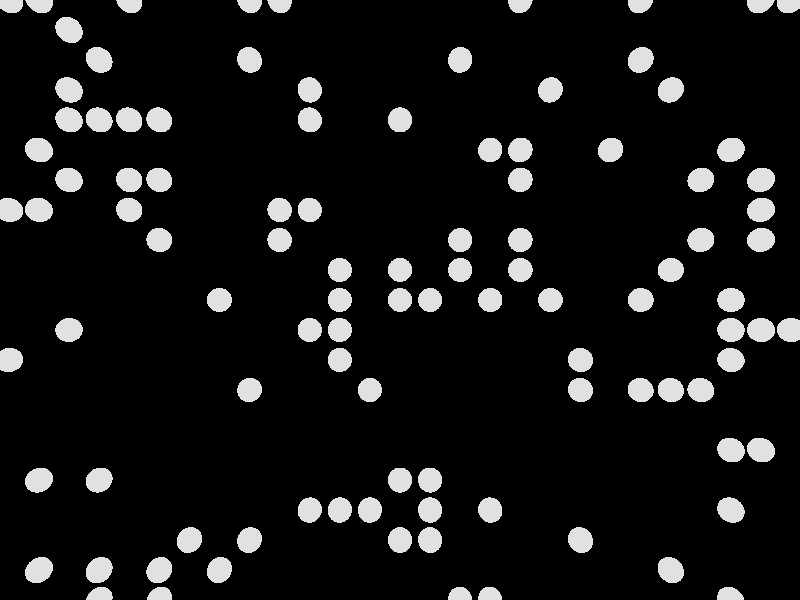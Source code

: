 #include "colors.inc"
#include "textures.inc"
#include "glass.inc"
#include "metals.inc"
#include "woods.inc"

camera {
  location <0.000000, 0.000000, -20.000000>
  look_at <0.000000, 0.000000, 0.000000>
  up <0.000000, 1.000000, 0.000000>
}

sphere {
  <8, 10, 0>, 0.400000
  texture {
    pigment { Gray }
    finish {
      ambient 0.100000
      diffuse 0.600000
      specular 0.400000
      reflection 0.500000
      refraction 0.000000
    }
  }
}

sphere {
  <19, 19, 0>, 0.400000
  texture {
    pigment { Gray }
    finish {
      ambient 0.100000
      diffuse 0.600000
      specular 0.400000
      reflection 0.500000
      refraction 0.000000
    }
  }
}

sphere {
  <20, 3, 0>, 0.400000
  texture {
    pigment { Gray }
    finish {
      ambient 0.100000
      diffuse 0.600000
      specular 0.400000
      reflection 0.500000
      refraction 0.000000
    }
  }
}

sphere {
  <-17, 19, 0>, 0.400000
  texture {
    pigment { Gray }
    finish {
      ambient 0.100000
      diffuse 0.600000
      specular 0.400000
      reflection 0.500000
      refraction 0.000000
    }
  }
}

sphere {
  <20, -17, 0>, 0.400000
  texture {
    pigment { Gray }
    finish {
      ambient 0.100000
      diffuse 0.600000
      specular 0.400000
      reflection 0.500000
      refraction 0.000000
    }
  }
}

sphere {
  <-14, -1, 0>, 0.400000
  texture {
    pigment { Gray }
    finish {
      ambient 0.100000
      diffuse 0.600000
      specular 0.400000
      reflection 0.500000
      refraction 0.000000
    }
  }
}

sphere {
  <5, 18, 0>, 0.400000
  texture {
    pigment { Gray }
    finish {
      ambient 0.100000
      diffuse 0.600000
      specular 0.400000
      reflection 0.500000
      refraction 0.000000
    }
  }
}

sphere {
  <0, -17, 0>, 0.400000
  texture {
    pigment { Gray }
    finish {
      ambient 0.100000
      diffuse 0.600000
      specular 0.400000
      reflection 0.500000
      refraction 0.000000
    }
  }
}

sphere {
  <0, -20, 0>, 0.400000
  texture {
    pigment { Gray }
    finish {
      ambient 0.100000
      diffuse 0.600000
      specular 0.400000
      reflection 0.500000
      refraction 0.000000
    }
  }
}

sphere {
  <1, -13, 0>, 0.400000
  texture {
    pigment { Gray }
    finish {
      ambient 0.100000
      diffuse 0.600000
      specular 0.400000
      reflection 0.500000
      refraction 0.000000
    }
  }
}

sphere {
  <2, -18, 0>, 0.400000
  texture {
    pigment { Gray }
    finish {
      ambient 0.100000
      diffuse 0.600000
      specular 0.400000
      reflection 0.500000
      refraction 0.000000
    }
  }
}

sphere {
  <-8, 4, 0>, 0.400000
  texture {
    pigment { Gray }
    finish {
      ambient 0.100000
      diffuse 0.600000
      specular 0.400000
      reflection 0.500000
      refraction 0.000000
    }
  }
}

sphere {
  <13, -19, 0>, 0.400000
  texture {
    pigment { Gray }
    finish {
      ambient 0.100000
      diffuse 0.600000
      specular 0.400000
      reflection 0.500000
      refraction 0.000000
    }
  }
}

sphere {
  <19, 9, 0>, 0.400000
  texture {
    pigment { Gray }
    finish {
      ambient 0.100000
      diffuse 0.600000
      specular 0.400000
      reflection 0.500000
      refraction 0.000000
    }
  }
}

sphere {
  <12, -1, 0>, 0.400000
  texture {
    pigment { Gray }
    finish {
      ambient 0.100000
      diffuse 0.600000
      specular 0.400000
      reflection 0.500000
      refraction 0.000000
    }
  }
}

sphere {
  <18, 11, 0>, 0.400000
  texture {
    pigment { Gray }
    finish {
      ambient 0.100000
      diffuse 0.600000
      specular 0.400000
      reflection 0.500000
      refraction 0.000000
    }
  }
}

sphere {
  <9, -3, 0>, 0.400000
  texture {
    pigment { Gray }
    finish {
      ambient 0.100000
      diffuse 0.600000
      specular 0.400000
      reflection 0.500000
      refraction 0.000000
    }
  }
}

sphere {
  <15, 10, 0>, 0.400000
  texture {
    pigment { Gray }
    finish {
      ambient 0.100000
      diffuse 0.600000
      specular 0.400000
      reflection 0.500000
      refraction 0.000000
    }
  }
}

sphere {
  <-2, -15, 0>, 0.400000
  texture {
    pigment { Gray }
    finish {
      ambient 0.100000
      diffuse 0.600000
      specular 0.400000
      reflection 0.500000
      refraction 0.000000
    }
  }
}

sphere {
  <6, -8, 0>, 0.400000
  texture {
    pigment { Gray }
    finish {
      ambient 0.100000
      diffuse 0.600000
      specular 0.400000
      reflection 0.500000
      refraction 0.000000
    }
  }
}

sphere {
  <10, 21, 0>, 0.400000
  texture {
    pigment { Gray }
    finish {
      ambient 0.100000
      diffuse 0.600000
      specular 0.400000
      reflection 0.500000
      refraction 0.000000
    }
  }
}

sphere {
  <-3, 3, 0>, 0.400000
  texture {
    pigment { Gray }
    finish {
      ambient 0.100000
      diffuse 0.600000
      specular 0.400000
      reflection 0.500000
      refraction 0.000000
    }
  }
}

sphere {
  <18, 9, 0>, 0.400000
  texture {
    pigment { Gray }
    finish {
      ambient 0.100000
      diffuse 0.600000
      specular 0.400000
      reflection 0.500000
      refraction 0.000000
    }
  }
}

sphere {
  <15, -13, 0>, 0.400000
  texture {
    pigment { Gray }
    finish {
      ambient 0.100000
      diffuse 0.600000
      specular 0.400000
      reflection 0.500000
      refraction 0.000000
    }
  }
}

sphere {
  <3, -10, 0>, 0.400000
  texture {
    pigment { Gray }
    finish {
      ambient 0.100000
      diffuse 0.600000
      specular 0.400000
      reflection 0.500000
      refraction 0.000000
    }
  }
}

sphere {
  <-14, -11, 0>, 0.400000
  texture {
    pigment { Gray }
    finish {
      ambient 0.100000
      diffuse 0.600000
      specular 0.400000
      reflection 0.500000
      refraction 0.000000
    }
  }
}

sphere {
  <13, -1, 0>, 0.400000
  texture {
    pigment { Gray }
    finish {
      ambient 0.100000
      diffuse 0.600000
      specular 0.400000
      reflection 0.500000
      refraction 0.000000
    }
  }
}

sphere {
  <14, 19, 0>, 0.400000
  texture {
    pigment { Gray }
    finish {
      ambient 0.100000
      diffuse 0.600000
      specular 0.400000
      reflection 0.500000
      refraction 0.000000
    }
  }
}

sphere {
  <-10, 17, 0>, 0.400000
  texture {
    pigment { Gray }
    finish {
      ambient 0.100000
      diffuse 0.600000
      specular 0.400000
      reflection 0.500000
      refraction 0.000000
    }
  }
}

sphere {
  <-19, 16, 0>, 0.400000
  texture {
    pigment { Gray }
    finish {
      ambient 0.100000
      diffuse 0.600000
      specular 0.400000
      reflection 0.500000
      refraction 0.000000
    }
  }
}

sphere {
  <8, -3, 0>, 0.400000
  texture {
    pigment { Gray }
    finish {
      ambient 0.100000
      diffuse 0.600000
      specular 0.400000
      reflection 0.500000
      refraction 0.000000
    }
  }
}

sphere {
  <18, 2, 0>, 0.400000
  texture {
    pigment { Gray }
    finish {
      ambient 0.100000
      diffuse 0.600000
      specular 0.400000
      reflection 0.500000
      refraction 0.000000
    }
  }
}

sphere {
  <18, -18, 0>, 0.400000
  texture {
    pigment { Gray }
    finish {
      ambient 0.100000
      diffuse 0.600000
      specular 0.400000
      reflection 0.500000
      refraction 0.000000
    }
  }
}

sphere {
  <0, 1, 0>, 0.400000
  texture {
    pigment { Gray }
    finish {
      ambient 0.100000
      diffuse 0.600000
      specular 0.400000
      reflection 0.500000
      refraction 0.000000
    }
  }
}

sphere {
  <-18, 2, 0>, 0.400000
  texture {
    pigment { Gray }
    finish {
      ambient 0.100000
      diffuse 0.600000
      specular 0.400000
      reflection 0.500000
      refraction 0.000000
    }
  }
}

sphere {
  <-3, 7, 0>, 0.400000
  texture {
    pigment { Gray }
    finish {
      ambient 0.100000
      diffuse 0.600000
      specular 0.400000
      reflection 0.500000
      refraction 0.000000
    }
  }
}

sphere {
  <18, 4, 0>, 0.400000
  texture {
    pigment { Gray }
    finish {
      ambient 0.100000
      diffuse 0.600000
      specular 0.400000
      reflection 0.500000
      refraction 0.000000
    }
  }
}

sphere {
  <16, 0, 0>, 0.400000
  texture {
    pigment { Gray }
    finish {
      ambient 0.100000
      diffuse 0.600000
      specular 0.400000
      reflection 0.500000
      refraction 0.000000
    }
  }
}

sphere {
  <-9, 12, 0>, 0.400000
  texture {
    pigment { Gray }
    finish {
      ambient 0.100000
      diffuse 0.600000
      specular 0.400000
      reflection 0.500000
      refraction 0.000000
    }
  }
}

sphere {
  <17, -11, 0>, 0.400000
  texture {
    pigment { Gray }
    finish {
      ambient 0.100000
      diffuse 0.600000
      specular 0.400000
      reflection 0.500000
      refraction 0.000000
    }
  }
}

sphere {
  <14, -16, 0>, 0.400000
  texture {
    pigment { Gray }
    finish {
      ambient 0.100000
      diffuse 0.600000
      specular 0.400000
      reflection 0.500000
      refraction 0.000000
    }
  }
}

sphere {
  <-8, -10, 0>, 0.400000
  texture {
    pigment { Gray }
    finish {
      ambient 0.100000
      diffuse 0.600000
      specular 0.400000
      reflection 0.500000
      refraction 0.000000
    }
  }
}

sphere {
  <15, 6, 0>, 0.400000
  texture {
    pigment { Gray }
    finish {
      ambient 0.100000
      diffuse 0.600000
      specular 0.400000
      reflection 0.500000
      refraction 0.000000
    }
  }
}

sphere {
  <1, -7, 0>, 0.400000
  texture {
    pigment { Gray }
    finish {
      ambient 0.100000
      diffuse 0.600000
      specular 0.400000
      reflection 0.500000
      refraction 0.000000
    }
  }
}

sphere {
  <-10, -9, 0>, 0.400000
  texture {
    pigment { Gray }
    finish {
      ambient 0.100000
      diffuse 0.600000
      specular 0.400000
      reflection 0.500000
      refraction 0.000000
    }
  }
}

sphere {
  <-3, 6, 0>, 0.400000
  texture {
    pigment { Gray }
    finish {
      ambient 0.100000
      diffuse 0.600000
      specular 0.400000
      reflection 0.500000
      refraction 0.000000
    }
  }
}

sphere {
  <-12, 10, 0>, 0.400000
  texture {
    pigment { Gray }
    finish {
      ambient 0.100000
      diffuse 0.600000
      specular 0.400000
      reflection 0.500000
      refraction 0.000000
    }
  }
}

sphere {
  <-10, 14, 0>, 0.400000
  texture {
    pigment { Gray }
    finish {
      ambient 0.100000
      diffuse 0.600000
      specular 0.400000
      reflection 0.500000
      refraction 0.000000
    }
  }
}

sphere {
  <-17, -4, 0>, 0.400000
  texture {
    pigment { Gray }
    finish {
      ambient 0.100000
      diffuse 0.600000
      specular 0.400000
      reflection 0.500000
      refraction 0.000000
    }
  }
}

sphere {
  <-9, 6, 0>, 0.400000
  texture {
    pigment { Gray }
    finish {
      ambient 0.100000
      diffuse 0.600000
      specular 0.400000
      reflection 0.500000
      refraction 0.000000
    }
  }
}

sphere {
  <-8, 14, 0>, 0.400000
  texture {
    pigment { Gray }
    finish {
      ambient 0.100000
      diffuse 0.600000
      specular 0.400000
      reflection 0.500000
      refraction 0.000000
    }
  }
}

sphere {
  <-17, -15, 0>, 0.400000
  texture {
    pigment { Gray }
    finish {
      ambient 0.100000
      diffuse 0.600000
      specular 0.400000
      reflection 0.500000
      refraction 0.000000
    }
  }
}

sphere {
  <-15, 13, 0>, 0.400000
  texture {
    pigment { Gray }
    finish {
      ambient 0.100000
      diffuse 0.600000
      specular 0.400000
      reflection 0.500000
      refraction 0.000000
    }
  }
}

sphere {
  <-7, -15, 0>, 0.400000
  texture {
    pigment { Gray }
    finish {
      ambient 0.100000
      diffuse 0.600000
      specular 0.400000
      reflection 0.500000
      refraction 0.000000
    }
  }
}

sphere {
  <11, -10, 0>, 0.400000
  texture {
    pigment { Gray }
    finish {
      ambient 0.100000
      diffuse 0.600000
      specular 0.400000
      reflection 0.500000
      refraction 0.000000
    }
  }
}

sphere {
  <-17, -10, 0>, 0.400000
  texture {
    pigment { Gray }
    finish {
      ambient 0.100000
      diffuse 0.600000
      specular 0.400000
      reflection 0.500000
      refraction 0.000000
    }
  }
}

sphere {
  <16, 4, 0>, 0.400000
  texture {
    pigment { Gray }
    finish {
      ambient 0.100000
      diffuse 0.600000
      specular 0.400000
      reflection 0.500000
      refraction 0.000000
    }
  }
}

sphere {
  <-2, 13, 0>, 0.400000
  texture {
    pigment { Gray }
    finish {
      ambient 0.100000
      diffuse 0.600000
      specular 0.400000
      reflection 0.500000
      refraction 0.000000
    }
  }
}

sphere {
  <10, 12, 0>, 0.400000
  texture {
    pigment { Gray }
    finish {
      ambient 0.100000
      diffuse 0.600000
      specular 0.400000
      reflection 0.500000
      refraction 0.000000
    }
  }
}

sphere {
  <-19, -6, 0>, 0.400000
  texture {
    pigment { Gray }
    finish {
      ambient 0.100000
      diffuse 0.600000
      specular 0.400000
      reflection 0.500000
      refraction 0.000000
    }
  }
}

sphere {
  <19, 3, 0>, 0.400000
  texture {
    pigment { Gray }
    finish {
      ambient 0.100000
      diffuse 0.600000
      specular 0.400000
      reflection 0.500000
      refraction 0.000000
    }
  }
}

sphere {
  <12, -5, 0>, 0.400000
  texture {
    pigment { Gray }
    finish {
      ambient 0.100000
      diffuse 0.600000
      specular 0.400000
      reflection 0.500000
      refraction 0.000000
    }
  }
}

sphere {
  <5, 0, 0>, 0.400000
  texture {
    pigment { Gray }
    finish {
      ambient 0.100000
      diffuse 0.600000
      specular 0.400000
      reflection 0.500000
      refraction 0.000000
    }
  }
}

sphere {
  <3, -17, 0>, 0.400000
  texture {
    pigment { Gray }
    finish {
      ambient 0.100000
      diffuse 0.600000
      specular 0.400000
      reflection 0.500000
      refraction 0.000000
    }
  }
}

sphere {
  <15, 0, 0>, 0.400000
  texture {
    pigment { Gray }
    finish {
      ambient 0.100000
      diffuse 0.600000
      specular 0.400000
      reflection 0.500000
      refraction 0.000000
    }
  }
}

sphere {
  <-18, -6, 0>, 0.400000
  texture {
    pigment { Gray }
    finish {
      ambient 0.100000
      diffuse 0.600000
      specular 0.400000
      reflection 0.500000
      refraction 0.000000
    }
  }
}

sphere {
  <0, -6, 0>, 0.400000
  texture {
    pigment { Gray }
    finish {
      ambient 0.100000
      diffuse 0.600000
      specular 0.400000
      reflection 0.500000
      refraction 0.000000
    }
  }
}

sphere {
  <-16, -8, 0>, 0.400000
  texture {
    pigment { Gray }
    finish {
      ambient 0.100000
      diffuse 0.600000
      specular 0.400000
      reflection 0.500000
      refraction 0.000000
    }
  }
}

sphere {
  <15, -11, 0>, 0.400000
  texture {
    pigment { Gray }
    finish {
      ambient 0.100000
      diffuse 0.600000
      specular 0.400000
      reflection 0.500000
      refraction 0.000000
    }
  }
}

sphere {
  <-14, -7, 0>, 0.400000
  texture {
    pigment { Gray }
    finish {
      ambient 0.100000
      diffuse 0.600000
      specular 0.400000
      reflection 0.500000
      refraction 0.000000
    }
  }
}

sphere {
  <7, 5, 0>, 0.400000
  texture {
    pigment { Gray }
    finish {
      ambient 0.100000
      diffuse 0.600000
      specular 0.400000
      reflection 0.500000
      refraction 0.000000
    }
  }
}

sphere {
  <7, -20, 0>, 0.400000
  texture {
    pigment { Gray }
    finish {
      ambient 0.100000
      diffuse 0.600000
      specular 0.400000
      reflection 0.500000
      refraction 0.000000
    }
  }
}

sphere {
  <-1, -3, 0>, 0.400000
  texture {
    pigment { Gray }
    finish {
      ambient 0.100000
      diffuse 0.600000
      specular 0.400000
      reflection 0.500000
      refraction 0.000000
    }
  }
}

sphere {
  <2, 8, 0>, 0.400000
  texture {
    pigment { Gray }
    finish {
      ambient 0.100000
      diffuse 0.600000
      specular 0.400000
      reflection 0.500000
      refraction 0.000000
    }
  }
}

sphere {
  <9, 15, 0>, 0.400000
  texture {
    pigment { Gray }
    finish {
      ambient 0.100000
      diffuse 0.600000
      specular 0.400000
      reflection 0.500000
      refraction 0.000000
    }
  }
}

sphere {
  <-1, 17, 0>, 0.400000
  texture {
    pigment { Gray }
    finish {
      ambient 0.100000
      diffuse 0.600000
      specular 0.400000
      reflection 0.500000
      refraction 0.000000
    }
  }
}

sphere {
  <-19, 6, 0>, 0.400000
  texture {
    pigment { Gray }
    finish {
      ambient 0.100000
      diffuse 0.600000
      specular 0.400000
      reflection 0.500000
      refraction 0.000000
    }
  }
}

sphere {
  <-6, -14, 0>, 0.400000
  texture {
    pigment { Gray }
    finish {
      ambient 0.100000
      diffuse 0.600000
      specular 0.400000
      reflection 0.500000
      refraction 0.000000
    }
  }
}

sphere {
  <-1, -15, 0>, 0.400000
  texture {
    pigment { Gray }
    finish {
      ambient 0.100000
      diffuse 0.600000
      specular 0.400000
      reflection 0.500000
      refraction 0.000000
    }
  }
}

sphere {
  <3, -19, 0>, 0.400000
  texture {
    pigment { Gray }
    finish {
      ambient 0.100000
      diffuse 0.600000
      specular 0.400000
      reflection 0.500000
      refraction 0.000000
    }
  }
}

sphere {
  <16, -19, 0>, 0.400000
  texture {
    pigment { Gray }
    finish {
      ambient 0.100000
      diffuse 0.600000
      specular 0.400000
      reflection 0.500000
      refraction 0.000000
    }
  }
}

sphere {
  <3, 5, 0>, 0.400000
  texture {
    pigment { Gray }
    finish {
      ambient 0.100000
      diffuse 0.600000
      specular 0.400000
      reflection 0.500000
      refraction 0.000000
    }
  }
}

sphere {
  <-11, 4, 0>, 0.400000
  texture {
    pigment { Gray }
    finish {
      ambient 0.100000
      diffuse 0.600000
      specular 0.400000
      reflection 0.500000
      refraction 0.000000
    }
  }
}

sphere {
  <20, 16, 0>, 0.400000
  texture {
    pigment { Gray }
    finish {
      ambient 0.100000
      diffuse 0.600000
      specular 0.400000
      reflection 0.500000
      refraction 0.000000
    }
  }
}

sphere {
  <5, 18, 0>, 0.400000
  texture {
    pigment { Gray }
    finish {
      ambient 0.100000
      diffuse 0.600000
      specular 0.400000
      reflection 0.500000
      refraction 0.000000
    }
  }
}

sphere {
  <20, 10, 0>, 0.400000
  texture {
    pigment { Gray }
    finish {
      ambient 0.100000
      diffuse 0.600000
      specular 0.400000
      reflection 0.500000
      refraction 0.000000
    }
  }
}

sphere {
  <-15, -2, 0>, 0.400000
  texture {
    pigment { Gray }
    finish {
      ambient 0.100000
      diffuse 0.600000
      specular 0.400000
      reflection 0.500000
      refraction 0.000000
    }
  }
}

sphere {
  <15, 14, 0>, 0.400000
  texture {
    pigment { Gray }
    finish {
      ambient 0.100000
      diffuse 0.600000
      specular 0.400000
      reflection 0.500000
      refraction 0.000000
    }
  }
}

sphere {
  <3, 0, 0>, 0.400000
  texture {
    pigment { Gray }
    finish {
      ambient 0.100000
      diffuse 0.600000
      specular 0.400000
      reflection 0.500000
      refraction 0.000000
    }
  }
}

sphere {
  <17, 17, 0>, 0.400000
  texture {
    pigment { Gray }
    finish {
      ambient 0.100000
      diffuse 0.600000
      specular 0.400000
      reflection 0.500000
      refraction 0.000000
    }
  }
}

sphere {
  <8, 0, 0>, 0.400000
  texture {
    pigment { Gray }
    finish {
      ambient 0.100000
      diffuse 0.600000
      specular 0.400000
      reflection 0.500000
      refraction 0.000000
    }
  }
}

sphere {
  <4, 2, 0>, 0.400000
  texture {
    pigment { Gray }
    finish {
      ambient 0.100000
      diffuse 0.600000
      specular 0.400000
      reflection 0.500000
      refraction 0.000000
    }
  }
}

sphere {
  <4, 10, 0>, 0.400000
  texture {
    pigment { Gray }
    finish {
      ambient 0.100000
      diffuse 0.600000
      specular 0.400000
      reflection 0.500000
      refraction 0.000000
    }
  }
}

sphere {
  <2, -11, 0>, 0.400000
  texture {
    pigment { Gray }
    finish {
      ambient 0.100000
      diffuse 0.600000
      specular 0.400000
      reflection 0.500000
      refraction 0.000000
    }
  }
}

sphere {
  <-18, 1, 0>, 0.400000
  texture {
    pigment { Gray }
    finish {
      ambient 0.100000
      diffuse 0.600000
      specular 0.400000
      reflection 0.500000
      refraction 0.000000
    }
  }
}

sphere {
  <0, 18, 0>, 0.400000
  texture {
    pigment { Gray }
    finish {
      ambient 0.100000
      diffuse 0.600000
      specular 0.400000
      reflection 0.500000
      refraction 0.000000
    }
  }
}

sphere {
  <-2, -7, 0>, 0.400000
  texture {
    pigment { Gray }
    finish {
      ambient 0.100000
      diffuse 0.600000
      specular 0.400000
      reflection 0.500000
      refraction 0.000000
    }
  }
}

sphere {
  <-2, -2, 0>, 0.400000
  texture {
    pigment { Gray }
    finish {
      ambient 0.100000
      diffuse 0.600000
      specular 0.400000
      reflection 0.500000
      refraction 0.000000
    }
  }
}

sphere {
  <5, -16, 0>, 0.400000
  texture {
    pigment { Gray }
    finish {
      ambient 0.100000
      diffuse 0.600000
      specular 0.400000
      reflection 0.500000
      refraction 0.000000
    }
  }
}

sphere {
  <6, 15, 0>, 0.400000
  texture {
    pigment { Gray }
    finish {
      ambient 0.100000
      diffuse 0.600000
      specular 0.400000
      reflection 0.500000
      refraction 0.000000
    }
  }
}

sphere {
  <1, -8, 0>, 0.400000
  texture {
    pigment { Gray }
    finish {
      ambient 0.100000
      diffuse 0.600000
      specular 0.400000
      reflection 0.500000
      refraction 0.000000
    }
  }
}

sphere {
  <-20, 8, 0>, 0.400000
  texture {
    pigment { Gray }
    finish {
      ambient 0.100000
      diffuse 0.600000
      specular 0.400000
      reflection 0.500000
      refraction 0.000000
    }
  }
}

sphere {
  <-9, -15, 0>, 0.400000
  texture {
    pigment { Gray }
    finish {
      ambient 0.100000
      diffuse 0.600000
      specular 0.400000
      reflection 0.500000
      refraction 0.000000
    }
  }
}

sphere {
  <10, 2, 0>, 0.400000
  texture {
    pigment { Gray }
    finish {
      ambient 0.100000
      diffuse 0.600000
      specular 0.400000
      reflection 0.500000
      refraction 0.000000
    }
  }
}

sphere {
  <17, -4, 0>, 0.400000
  texture {
    pigment { Gray }
    finish {
      ambient 0.100000
      diffuse 0.600000
      specular 0.400000
      reflection 0.500000
      refraction 0.000000
    }
  }
}

sphere {
  <6, -3, 0>, 0.400000
  texture {
    pigment { Gray }
    finish {
      ambient 0.100000
      diffuse 0.600000
      specular 0.400000
      reflection 0.500000
      refraction 0.000000
    }
  }
}

sphere {
  <-16, 11, 0>, 0.400000
  texture {
    pigment { Gray }
    finish {
      ambient 0.100000
      diffuse 0.600000
      specular 0.400000
      reflection 0.500000
      refraction 0.000000
    }
  }
}

sphere {
  <3, -14, 0>, 0.400000
  texture {
    pigment { Gray }
    finish {
      ambient 0.100000
      diffuse 0.600000
      specular 0.400000
      reflection 0.500000
      refraction 0.000000
    }
  }
}

sphere {
  <-2, 17, 0>, 0.400000
  texture {
    pigment { Gray }
    finish {
      ambient 0.100000
      diffuse 0.600000
      specular 0.400000
      reflection 0.500000
      refraction 0.000000
    }
  }
}

sphere {
  <0, 13, 0>, 0.400000
  texture {
    pigment { Gray }
    finish {
      ambient 0.100000
      diffuse 0.600000
      specular 0.400000
      reflection 0.500000
      refraction 0.000000
    }
  }
}

sphere {
  <12, -20, 0>, 0.400000
  texture {
    pigment { Gray }
    finish {
      ambient 0.100000
      diffuse 0.600000
      specular 0.400000
      reflection 0.500000
      refraction 0.000000
    }
  }
}

sphere {
  <1, 13, 0>, 0.400000
  texture {
    pigment { Gray }
    finish {
      ambient 0.100000
      diffuse 0.600000
      specular 0.400000
      reflection 0.500000
      refraction 0.000000
    }
  }
}

sphere {
  <-7, 19, 0>, 0.400000
  texture {
    pigment { Gray }
    finish {
      ambient 0.100000
      diffuse 0.600000
      specular 0.400000
      reflection 0.500000
      refraction 0.000000
    }
  }
}

sphere {
  <-16, -8, 0>, 0.400000
  texture {
    pigment { Gray }
    finish {
      ambient 0.100000
      diffuse 0.600000
      specular 0.400000
      reflection 0.500000
      refraction 0.000000
    }
  }
}

sphere {
  <4, 5, 0>, 0.400000
  texture {
    pigment { Gray }
    finish {
      ambient 0.100000
      diffuse 0.600000
      specular 0.400000
      reflection 0.500000
      refraction 0.000000
    }
  }
}

sphere {
  <-16, -14, 0>, 0.400000
  texture {
    pigment { Gray }
    finish {
      ambient 0.100000
      diffuse 0.600000
      specular 0.400000
      reflection 0.500000
      refraction 0.000000
    }
  }
}

sphere {
  <16, 13, 0>, 0.400000
  texture {
    pigment { Gray }
    finish {
      ambient 0.100000
      diffuse 0.600000
      specular 0.400000
      reflection 0.500000
      refraction 0.000000
    }
  }
}

sphere {
  <-6, -18, 0>, 0.400000
  texture {
    pigment { Gray }
    finish {
      ambient 0.100000
      diffuse 0.600000
      specular 0.400000
      reflection 0.500000
      refraction 0.000000
    }
  }
}

sphere {
  <10, 12, 0>, 0.400000
  texture {
    pigment { Gray }
    finish {
      ambient 0.100000
      diffuse 0.600000
      specular 0.400000
      reflection 0.500000
      refraction 0.000000
    }
  }
}

sphere {
  <6, 14, 0>, 0.400000
  texture {
    pigment { Gray }
    finish {
      ambient 0.100000
      diffuse 0.600000
      specular 0.400000
      reflection 0.500000
      refraction 0.000000
    }
  }
}

sphere {
  <18, -5, 0>, 0.400000
  texture {
    pigment { Gray }
    finish {
      ambient 0.100000
      diffuse 0.600000
      specular 0.400000
      reflection 0.500000
      refraction 0.000000
    }
  }
}

sphere {
  <-19, 0, 0>, 0.400000
  texture {
    pigment { Gray }
    finish {
      ambient 0.100000
      diffuse 0.600000
      specular 0.400000
      reflection 0.500000
      refraction 0.000000
    }
  }
}

sphere {
  <14, 6, 0>, 0.400000
  texture {
    pigment { Gray }
    finish {
      ambient 0.100000
      diffuse 0.600000
      specular 0.400000
      reflection 0.500000
      refraction 0.000000
    }
  }
}

sphere {
  <-2, 1, 0>, 0.400000
  texture {
    pigment { Gray }
    finish {
      ambient 0.100000
      diffuse 0.600000
      specular 0.400000
      reflection 0.500000
      refraction 0.000000
    }
  }
}

sphere {
  <9, 7, 0>, 0.400000
  texture {
    pigment { Gray }
    finish {
      ambient 0.100000
      diffuse 0.600000
      specular 0.400000
      reflection 0.500000
      refraction 0.000000
    }
  }
}

sphere {
  <-20, -7, 0>, 0.400000
  texture {
    pigment { Gray }
    finish {
      ambient 0.100000
      diffuse 0.600000
      specular 0.400000
      reflection 0.500000
      refraction 0.000000
    }
  }
}

sphere {
  <-7, -18, 0>, 0.400000
  texture {
    pigment { Gray }
    finish {
      ambient 0.100000
      diffuse 0.600000
      specular 0.400000
      reflection 0.500000
      refraction 0.000000
    }
  }
}

sphere {
  <-6, 0, 0>, 0.400000
  texture {
    pigment { Gray }
    finish {
      ambient 0.100000
      diffuse 0.600000
      specular 0.400000
      reflection 0.500000
      refraction 0.000000
    }
  }
}

sphere {
  <12, 4, 0>, 0.400000
  texture {
    pigment { Gray }
    finish {
      ambient 0.100000
      diffuse 0.600000
      specular 0.400000
      reflection 0.500000
      refraction 0.000000
    }
  }
}

sphere {
  <-9, 10, 0>, 0.400000
  texture {
    pigment { Gray }
    finish {
      ambient 0.100000
      diffuse 0.600000
      specular 0.400000
      reflection 0.500000
      refraction 0.000000
    }
  }
}

sphere {
  <-15, -8, 0>, 0.400000
  texture {
    pigment { Gray }
    finish {
      ambient 0.100000
      diffuse 0.600000
      specular 0.400000
      reflection 0.500000
      refraction 0.000000
    }
  }
}

sphere {
  <15, 7, 0>, 0.400000
  texture {
    pigment { Gray }
    finish {
      ambient 0.100000
      diffuse 0.600000
      specular 0.400000
      reflection 0.500000
      refraction 0.000000
    }
  }
}

sphere {
  <-19, -20, 0>, 0.400000
  texture {
    pigment { Gray }
    finish {
      ambient 0.100000
      diffuse 0.600000
      specular 0.400000
      reflection 0.500000
      refraction 0.000000
    }
  }
}

sphere {
  <21, 18, 0>, 0.400000
  texture {
    pigment { Gray }
    finish {
      ambient 0.100000
      diffuse 0.600000
      specular 0.400000
      reflection 0.500000
      refraction 0.000000
    }
  }
}

sphere {
  <-13, 14, 0>, 0.400000
  texture {
    pigment { Gray }
    finish {
      ambient 0.100000
      diffuse 0.600000
      specular 0.400000
      reflection 0.500000
      refraction 0.000000
    }
  }
}

sphere {
  <20, -8, 0>, 0.400000
  texture {
    pigment { Gray }
    finish {
      ambient 0.100000
      diffuse 0.600000
      specular 0.400000
      reflection 0.500000
      refraction 0.000000
    }
  }
}

sphere {
  <-13, -2, 0>, 0.400000
  texture {
    pigment { Gray }
    finish {
      ambient 0.100000
      diffuse 0.600000
      specular 0.400000
      reflection 0.500000
      refraction 0.000000
    }
  }
}

sphere {
  <8, 17, 0>, 0.400000
  texture {
    pigment { Gray }
    finish {
      ambient 0.100000
      diffuse 0.600000
      specular 0.400000
      reflection 0.500000
      refraction 0.000000
    }
  }
}

sphere {
  <10, 18, 0>, 0.400000
  texture {
    pigment { Gray }
    finish {
      ambient 0.100000
      diffuse 0.600000
      specular 0.400000
      reflection 0.500000
      refraction 0.000000
    }
  }
}

sphere {
  <4, 1, 0>, 0.400000
  texture {
    pigment { Gray }
    finish {
      ambient 0.100000
      diffuse 0.600000
      specular 0.400000
      reflection 0.500000
      refraction 0.000000
    }
  }
}

sphere {
  <10, 4, 0>, 0.400000
  texture {
    pigment { Gray }
    finish {
      ambient 0.100000
      diffuse 0.600000
      specular 0.400000
      reflection 0.500000
      refraction 0.000000
    }
  }
}

sphere {
  <-13, 10, 0>, 0.400000
  texture {
    pigment { Gray }
    finish {
      ambient 0.100000
      diffuse 0.600000
      specular 0.400000
      reflection 0.500000
      refraction 0.000000
    }
  }
}

sphere {
  <11, 17, 0>, 0.400000
  texture {
    pigment { Gray }
    finish {
      ambient 0.100000
      diffuse 0.600000
      specular 0.400000
      reflection 0.500000
      refraction 0.000000
    }
  }
}

sphere {
  <-16, -7, 0>, 0.400000
  texture {
    pigment { Gray }
    finish {
      ambient 0.100000
      diffuse 0.600000
      specular 0.400000
      reflection 0.500000
      refraction 0.000000
    }
  }
}

sphere {
  <5, 18, 0>, 0.400000
  texture {
    pigment { Gray }
    finish {
      ambient 0.100000
      diffuse 0.600000
      specular 0.400000
      reflection 0.500000
      refraction 0.000000
    }
  }
}

sphere {
  <-10, -9, 0>, 0.400000
  texture {
    pigment { Gray }
    finish {
      ambient 0.100000
      diffuse 0.600000
      specular 0.400000
      reflection 0.500000
      refraction 0.000000
    }
  }
}

sphere {
  <-8, -9, 0>, 0.400000
  texture {
    pigment { Gray }
    finish {
      ambient 0.100000
      diffuse 0.600000
      specular 0.400000
      reflection 0.500000
      refraction 0.000000
    }
  }
}

sphere {
  <-11, 6, 0>, 0.400000
  texture {
    pigment { Gray }
    finish {
      ambient 0.100000
      diffuse 0.600000
      specular 0.400000
      reflection 0.500000
      refraction 0.000000
    }
  }
}

sphere {
  <1, 0, 0>, 0.400000
  texture {
    pigment { Gray }
    finish {
      ambient 0.100000
      diffuse 0.600000
      specular 0.400000
      reflection 0.500000
      refraction 0.000000
    }
  }
}

sphere {
  <7, -15, 0>, 0.400000
  texture {
    pigment { Gray }
    finish {
      ambient 0.100000
      diffuse 0.600000
      specular 0.400000
      reflection 0.500000
      refraction 0.000000
    }
  }
}

sphere {
  <-15, 0, 0>, 0.400000
  texture {
    pigment { Gray }
    finish {
      ambient 0.100000
      diffuse 0.600000
      specular 0.400000
      reflection 0.500000
      refraction 0.000000
    }
  }
}

sphere {
  <-19, -20, 0>, 0.400000
  texture {
    pigment { Gray }
    finish {
      ambient 0.100000
      diffuse 0.600000
      specular 0.400000
      reflection 0.500000
      refraction 0.000000
    }
  }
}

sphere {
  <-10, -10, 0>, 0.400000
  texture {
    pigment { Gray }
    finish {
      ambient 0.100000
      diffuse 0.600000
      specular 0.400000
      reflection 0.500000
      refraction 0.000000
    }
  }
}

sphere {
  <-3, 11, 0>, 0.400000
  texture {
    pigment { Gray }
    finish {
      ambient 0.100000
      diffuse 0.600000
      specular 0.400000
      reflection 0.500000
      refraction 0.000000
    }
  }
}

sphere {
  <-8, 11, 0>, 0.400000
  texture {
    pigment { Gray }
    finish {
      ambient 0.100000
      diffuse 0.600000
      specular 0.400000
      reflection 0.500000
      refraction 0.000000
    }
  }
}

sphere {
  <3, 11, 0>, 0.400000
  texture {
    pigment { Gray }
    finish {
      ambient 0.100000
      diffuse 0.600000
      specular 0.400000
      reflection 0.500000
      refraction 0.000000
    }
  }
}

sphere {
  <-12, -16, 0>, 0.400000
  texture {
    pigment { Gray }
    finish {
      ambient 0.100000
      diffuse 0.600000
      specular 0.400000
      reflection 0.500000
      refraction 0.000000
    }
  }
}

sphere {
  <17, -12, 0>, 0.400000
  texture {
    pigment { Gray }
    finish {
      ambient 0.100000
      diffuse 0.600000
      specular 0.400000
      reflection 0.500000
      refraction 0.000000
    }
  }
}

sphere {
  <9, -9, 0>, 0.400000
  texture {
    pigment { Gray }
    finish {
      ambient 0.100000
      diffuse 0.600000
      specular 0.400000
      reflection 0.500000
      refraction 0.000000
    }
  }
}

sphere {
  <0, -12, 0>, 0.400000
  texture {
    pigment { Gray }
    finish {
      ambient 0.100000
      diffuse 0.600000
      specular 0.400000
      reflection 0.500000
      refraction 0.000000
    }
  }
}

sphere {
  <8, -18, 0>, 0.400000
  texture {
    pigment { Gray }
    finish {
      ambient 0.100000
      diffuse 0.600000
      specular 0.400000
      reflection 0.500000
      refraction 0.000000
    }
  }
}

sphere {
  <19, 8, 0>, 0.400000
  texture {
    pigment { Gray }
    finish {
      ambient 0.100000
      diffuse 0.600000
      specular 0.400000
      reflection 0.500000
      refraction 0.000000
    }
  }
}

sphere {
  <-7, -14, 0>, 0.400000
  texture {
    pigment { Gray }
    finish {
      ambient 0.100000
      diffuse 0.600000
      specular 0.400000
      reflection 0.500000
      refraction 0.000000
    }
  }
}

sphere {
  <4, 4, 0>, 0.400000
  texture {
    pigment { Gray }
    finish {
      ambient 0.100000
      diffuse 0.600000
      specular 0.400000
      reflection 0.500000
      refraction 0.000000
    }
  }
}

sphere {
  <7, -12, 0>, 0.400000
  texture {
    pigment { Gray }
    finish {
      ambient 0.100000
      diffuse 0.600000
      specular 0.400000
      reflection 0.500000
      refraction 0.000000
    }
  }
}

sphere {
  <-17, -3, 0>, 0.400000
  texture {
    pigment { Gray }
    finish {
      ambient 0.100000
      diffuse 0.600000
      specular 0.400000
      reflection 0.500000
      refraction 0.000000
    }
  }
}

sphere {
  <20, -13, 0>, 0.400000
  texture {
    pigment { Gray }
    finish {
      ambient 0.100000
      diffuse 0.600000
      specular 0.400000
      reflection 0.500000
      refraction 0.000000
    }
  }
}

sphere {
  <9, 1, 0>, 0.400000
  texture {
    pigment { Gray }
    finish {
      ambient 0.100000
      diffuse 0.600000
      specular 0.400000
      reflection 0.500000
      refraction 0.000000
    }
  }
}

sphere {
  <13, -13, 0>, 0.400000
  texture {
    pigment { Gray }
    finish {
      ambient 0.100000
      diffuse 0.600000
      specular 0.400000
      reflection 0.500000
      refraction 0.000000
    }
  }
}

sphere {
  <10, 19, 0>, 0.400000
  texture {
    pigment { Gray }
    finish {
      ambient 0.100000
      diffuse 0.600000
      specular 0.400000
      reflection 0.500000
      refraction 0.000000
    }
  }
}

sphere {
  <0, -6, 0>, 0.400000
  texture {
    pigment { Gray }
    finish {
      ambient 0.100000
      diffuse 0.600000
      specular 0.400000
      reflection 0.500000
      refraction 0.000000
    }
  }
}

sphere {
  <-13, 3, 0>, 0.400000
  texture {
    pigment { Gray }
    finish {
      ambient 0.100000
      diffuse 0.600000
      specular 0.400000
      reflection 0.500000
      refraction 0.000000
    }
  }
}

sphere {
  <11, -15, 0>, 0.400000
  texture {
    pigment { Gray }
    finish {
      ambient 0.100000
      diffuse 0.600000
      specular 0.400000
      reflection 0.500000
      refraction 0.000000
    }
  }
}

sphere {
  <17, -20, 0>, 0.400000
  texture {
    pigment { Gray }
    finish {
      ambient 0.100000
      diffuse 0.600000
      specular 0.400000
      reflection 0.500000
      refraction 0.000000
    }
  }
}

sphere {
  <-3, -1, 0>, 0.400000
  texture {
    pigment { Gray }
    finish {
      ambient 0.100000
      diffuse 0.600000
      specular 0.400000
      reflection 0.500000
      refraction 0.000000
    }
  }
}

sphere {
  <-10, -6, 0>, 0.400000
  texture {
    pigment { Gray }
    finish {
      ambient 0.100000
      diffuse 0.600000
      specular 0.400000
      reflection 0.500000
      refraction 0.000000
    }
  }
}

sphere {
  <-1, -15, 0>, 0.400000
  texture {
    pigment { Gray }
    finish {
      ambient 0.100000
      diffuse 0.600000
      specular 0.400000
      reflection 0.500000
      refraction 0.000000
    }
  }
}

sphere {
  <9, -21, 0>, 0.400000
  texture {
    pigment { Gray }
    finish {
      ambient 0.100000
      diffuse 0.600000
      specular 0.400000
      reflection 0.500000
      refraction 0.000000
    }
  }
}

sphere {
  <19, -7, 0>, 0.400000
  texture {
    pigment { Gray }
    finish {
      ambient 0.100000
      diffuse 0.600000
      specular 0.400000
      reflection 0.500000
      refraction 0.000000
    }
  }
}

sphere {
  <-10, -14, 0>, 0.400000
  texture {
    pigment { Gray }
    finish {
      ambient 0.100000
      diffuse 0.600000
      specular 0.400000
      reflection 0.500000
      refraction 0.000000
    }
  }
}

sphere {
  <7, -19, 0>, 0.400000
  texture {
    pigment { Gray }
    finish {
      ambient 0.100000
      diffuse 0.600000
      specular 0.400000
      reflection 0.500000
      refraction 0.000000
    }
  }
}

sphere {
  <11, 14, 0>, 0.400000
  texture {
    pigment { Gray }
    finish {
      ambient 0.100000
      diffuse 0.600000
      specular 0.400000
      reflection 0.500000
      refraction 0.000000
    }
  }
}

sphere {
  <7, -18, 0>, 0.400000
  texture {
    pigment { Gray }
    finish {
      ambient 0.100000
      diffuse 0.600000
      specular 0.400000
      reflection 0.500000
      refraction 0.000000
    }
  }
}

sphere {
  <-3, -11, 0>, 0.400000
  texture {
    pigment { Gray }
    finish {
      ambient 0.100000
      diffuse 0.600000
      specular 0.400000
      reflection 0.500000
      refraction 0.000000
    }
  }
}

sphere {
  <0, 16, 0>, 0.400000
  texture {
    pigment { Gray }
    finish {
      ambient 0.100000
      diffuse 0.600000
      specular 0.400000
      reflection 0.500000
      refraction 0.000000
    }
  }
}

sphere {
  <-5, 10, 0>, 0.400000
  texture {
    pigment { Gray }
    finish {
      ambient 0.100000
      diffuse 0.600000
      specular 0.400000
      reflection 0.500000
      refraction 0.000000
    }
  }
}

sphere {
  <0, -17, 0>, 0.400000
  texture {
    pigment { Gray }
    finish {
      ambient 0.100000
      diffuse 0.600000
      specular 0.400000
      reflection 0.500000
      refraction 0.000000
    }
  }
}

sphere {
  <7, 21, 0>, 0.400000
  texture {
    pigment { Gray }
    finish {
      ambient 0.100000
      diffuse 0.600000
      specular 0.400000
      reflection 0.500000
      refraction 0.000000
    }
  }
}

sphere {
  <14, -16, 0>, 0.400000
  texture {
    pigment { Gray }
    finish {
      ambient 0.100000
      diffuse 0.600000
      specular 0.400000
      reflection 0.500000
      refraction 0.000000
    }
  }
}

sphere {
  <17, -4, 0>, 0.400000
  texture {
    pigment { Gray }
    finish {
      ambient 0.100000
      diffuse 0.600000
      specular 0.400000
      reflection 0.500000
      refraction 0.000000
    }
  }
}

sphere {
  <-20, -18, 0>, 0.400000
  texture {
    pigment { Gray }
    finish {
      ambient 0.100000
      diffuse 0.600000
      specular 0.400000
      reflection 0.500000
      refraction 0.000000
    }
  }
}

sphere {
  <2, -18, 0>, 0.400000
  texture {
    pigment { Gray }
    finish {
      ambient 0.100000
      diffuse 0.600000
      specular 0.400000
      reflection 0.500000
      refraction 0.000000
    }
  }
}

sphere {
  <12, 3, 0>, 0.400000
  texture {
    pigment { Gray }
    finish {
      ambient 0.100000
      diffuse 0.600000
      specular 0.400000
      reflection 0.500000
      refraction 0.000000
    }
  }
}

sphere {
  <17, -5, 0>, 0.400000
  texture {
    pigment { Gray }
    finish {
      ambient 0.100000
      diffuse 0.600000
      specular 0.400000
      reflection 0.500000
      refraction 0.000000
    }
  }
}

sphere {
  <21, -17, 0>, 0.400000
  texture {
    pigment { Gray }
    finish {
      ambient 0.100000
      diffuse 0.600000
      specular 0.400000
      reflection 0.500000
      refraction 0.000000
    }
  }
}

sphere {
  <-17, -9, 0>, 0.400000
  texture {
    pigment { Gray }
    finish {
      ambient 0.100000
      diffuse 0.600000
      specular 0.400000
      reflection 0.500000
      refraction 0.000000
    }
  }
}

sphere {
  <-10, 8, 0>, 0.400000
  texture {
    pigment { Gray }
    finish {
      ambient 0.100000
      diffuse 0.600000
      specular 0.400000
      reflection 0.500000
      refraction 0.000000
    }
  }
}

sphere {
  <-15, -3, 0>, 0.400000
  texture {
    pigment { Gray }
    finish {
      ambient 0.100000
      diffuse 0.600000
      specular 0.400000
      reflection 0.500000
      refraction 0.000000
    }
  }
}

sphere {
  <-13, 18, 0>, 0.400000
  texture {
    pigment { Gray }
    finish {
      ambient 0.100000
      diffuse 0.600000
      specular 0.400000
      reflection 0.500000
      refraction 0.000000
    }
  }
}

sphere {
  <6, -8, 0>, 0.400000
  texture {
    pigment { Gray }
    finish {
      ambient 0.100000
      diffuse 0.600000
      specular 0.400000
      reflection 0.500000
      refraction 0.000000
    }
  }
}

sphere {
  <8, 0, 0>, 0.400000
  texture {
    pigment { Gray }
    finish {
      ambient 0.100000
      diffuse 0.600000
      specular 0.400000
      reflection 0.500000
      refraction 0.000000
    }
  }
}

sphere {
  <-2, 0, 0>, 0.400000
  texture {
    pigment { Gray }
    finish {
      ambient 0.100000
      diffuse 0.600000
      specular 0.400000
      reflection 0.500000
      refraction 0.000000
    }
  }
}

sphere {
  <-11, -21, 0>, 0.400000
  texture {
    pigment { Gray }
    finish {
      ambient 0.100000
      diffuse 0.600000
      specular 0.400000
      reflection 0.500000
      refraction 0.000000
    }
  }
}

sphere {
  <-9, 3, 0>, 0.400000
  texture {
    pigment { Gray }
    finish {
      ambient 0.100000
      diffuse 0.600000
      specular 0.400000
      reflection 0.500000
      refraction 0.000000
    }
  }
}

sphere {
  <15, 21, 0>, 0.400000
  texture {
    pigment { Gray }
    finish {
      ambient 0.100000
      diffuse 0.600000
      specular 0.400000
      reflection 0.500000
      refraction 0.000000
    }
  }
}

sphere {
  <-18, 13, 0>, 0.400000
  texture {
    pigment { Gray }
    finish {
      ambient 0.100000
      diffuse 0.600000
      specular 0.400000
      reflection 0.500000
      refraction 0.000000
    }
  }
}

sphere {
  <12, 10, 0>, 0.400000
  texture {
    pigment { Gray }
    finish {
      ambient 0.100000
      diffuse 0.600000
      specular 0.400000
      reflection 0.500000
      refraction 0.000000
    }
  }
}

sphere {
  <-12, -12, 0>, 0.400000
  texture {
    pigment { Gray }
    finish {
      ambient 0.100000
      diffuse 0.600000
      specular 0.400000
      reflection 0.500000
      refraction 0.000000
    }
  }
}

sphere {
  <-2, -1, 0>, 0.400000
  texture {
    pigment { Gray }
    finish {
      ambient 0.100000
      diffuse 0.600000
      specular 0.400000
      reflection 0.500000
      refraction 0.000000
    }
  }
}

sphere {
  <0, -13, 0>, 0.400000
  texture {
    pigment { Gray }
    finish {
      ambient 0.100000
      diffuse 0.600000
      specular 0.400000
      reflection 0.500000
      refraction 0.000000
    }
  }
}

sphere {
  <-21, -18, 0>, 0.400000
  texture {
    pigment { Gray }
    finish {
      ambient 0.100000
      diffuse 0.600000
      specular 0.400000
      reflection 0.500000
      refraction 0.000000
    }
  }
}

sphere {
  <2, 1, 0>, 0.400000
  texture {
    pigment { Gray }
    finish {
      ambient 0.100000
      diffuse 0.600000
      specular 0.400000
      reflection 0.500000
      refraction 0.000000
    }
  }
}

sphere {
  <2, 2, 0>, 0.400000
  texture {
    pigment { Gray }
    finish {
      ambient 0.100000
      diffuse 0.600000
      specular 0.400000
      reflection 0.500000
      refraction 0.000000
    }
  }
}

sphere {
  <-13, 21, 0>, 0.400000
  texture {
    pigment { Gray }
    finish {
      ambient 0.100000
      diffuse 0.600000
      specular 0.400000
      reflection 0.500000
      refraction 0.000000
    }
  }
}

sphere {
  <-9, 4, 0>, 0.400000
  texture {
    pigment { Gray }
    finish {
      ambient 0.100000
      diffuse 0.600000
      specular 0.400000
      reflection 0.500000
      refraction 0.000000
    }
  }
}

sphere {
  <-6, 0, 0>, 0.400000
  texture {
    pigment { Gray }
    finish {
      ambient 0.100000
      diffuse 0.600000
      specular 0.400000
      reflection 0.500000
      refraction 0.000000
    }
  }
}

sphere {
  <-6, -12, 0>, 0.400000
  texture {
    pigment { Gray }
    finish {
      ambient 0.100000
      diffuse 0.600000
      specular 0.400000
      reflection 0.500000
      refraction 0.000000
    }
  }
}

sphere {
  <1, 14, 0>, 0.400000
  texture {
    pigment { Gray }
    finish {
      ambient 0.100000
      diffuse 0.600000
      specular 0.400000
      reflection 0.500000
      refraction 0.000000
    }
  }
}

sphere {
  <-18, 16, 0>, 0.400000
  texture {
    pigment { Gray }
    finish {
      ambient 0.100000
      diffuse 0.600000
      specular 0.400000
      reflection 0.500000
      refraction 0.000000
    }
  }
}

sphere {
  <13, -20, 0>, 0.400000
  texture {
    pigment { Gray }
    finish {
      ambient 0.100000
      diffuse 0.600000
      specular 0.400000
      reflection 0.500000
      refraction 0.000000
    }
  }
}

sphere {
  <6, -11, 0>, 0.400000
  texture {
    pigment { Gray }
    finish {
      ambient 0.100000
      diffuse 0.600000
      specular 0.400000
      reflection 0.500000
      refraction 0.000000
    }
  }
}

sphere {
  <-11, -16, 0>, 0.400000
  texture {
    pigment { Gray }
    finish {
      ambient 0.100000
      diffuse 0.600000
      specular 0.400000
      reflection 0.500000
      refraction 0.000000
    }
  }
}

sphere {
  <-17, 7, 0>, 0.400000
  texture {
    pigment { Gray }
    finish {
      ambient 0.100000
      diffuse 0.600000
      specular 0.400000
      reflection 0.500000
      refraction 0.000000
    }
  }
}

sphere {
  <18, -18, 0>, 0.400000
  texture {
    pigment { Gray }
    finish {
      ambient 0.100000
      diffuse 0.600000
      specular 0.400000
      reflection 0.500000
      refraction 0.000000
    }
  }
}

sphere {
  <-9, -11, 0>, 0.400000
  texture {
    pigment { Gray }
    finish {
      ambient 0.100000
      diffuse 0.600000
      specular 0.400000
      reflection 0.500000
      refraction 0.000000
    }
  }
}

sphere {
  <15, -8, 0>, 0.400000
  texture {
    pigment { Gray }
    finish {
      ambient 0.100000
      diffuse 0.600000
      specular 0.400000
      reflection 0.500000
      refraction 0.000000
    }
  }
}

sphere {
  <19, -2, 0>, 0.400000
  texture {
    pigment { Gray }
    finish {
      ambient 0.100000
      diffuse 0.600000
      specular 0.400000
      reflection 0.500000
      refraction 0.000000
    }
  }
}

sphere {
  <-19, -10, 0>, 0.400000
  texture {
    pigment { Gray }
    finish {
      ambient 0.100000
      diffuse 0.600000
      specular 0.400000
      reflection 0.500000
      refraction 0.000000
    }
  }
}

sphere {
  <-17, -11, 0>, 0.400000
  texture {
    pigment { Gray }
    finish {
      ambient 0.100000
      diffuse 0.600000
      specular 0.400000
      reflection 0.500000
      refraction 0.000000
    }
  }
}

sphere {
  <11, 5, 0>, 0.400000
  texture {
    pigment { Gray }
    finish {
      ambient 0.100000
      diffuse 0.600000
      specular 0.400000
      reflection 0.500000
      refraction 0.000000
    }
  }
}

sphere {
  <3, -21, 0>, 0.400000
  texture {
    pigment { Gray }
    finish {
      ambient 0.100000
      diffuse 0.600000
      specular 0.400000
      reflection 0.500000
      refraction 0.000000
    }
  }
}

sphere {
  <-9, -11, 0>, 0.400000
  texture {
    pigment { Gray }
    finish {
      ambient 0.100000
      diffuse 0.600000
      specular 0.400000
      reflection 0.500000
      refraction 0.000000
    }
  }
}

sphere {
  <-2, 19, 0>, 0.400000
  texture {
    pigment { Gray }
    finish {
      ambient 0.100000
      diffuse 0.600000
      specular 0.400000
      reflection 0.500000
      refraction 0.000000
    }
  }
}

sphere {
  <-19, 17, 0>, 0.400000
  texture {
    pigment { Gray }
    finish {
      ambient 0.100000
      diffuse 0.600000
      specular 0.400000
      reflection 0.500000
      refraction 0.000000
    }
  }
}

sphere {
  <4, 4, 0>, 0.400000
  texture {
    pigment { Gray }
    finish {
      ambient 0.100000
      diffuse 0.600000
      specular 0.400000
      reflection 0.500000
      refraction 0.000000
    }
  }
}

sphere {
  <12, -5, 0>, 0.400000
  texture {
    pigment { Gray }
    finish {
      ambient 0.100000
      diffuse 0.600000
      specular 0.400000
      reflection 0.500000
      refraction 0.000000
    }
  }
}

sphere {
  <19, 14, 0>, 0.400000
  texture {
    pigment { Gray }
    finish {
      ambient 0.100000
      diffuse 0.600000
      specular 0.400000
      reflection 0.500000
      refraction 0.000000
    }
  }
}

sphere {
  <19, 10, 0>, 0.400000
  texture {
    pigment { Gray }
    finish {
      ambient 0.100000
      diffuse 0.600000
      specular 0.400000
      reflection 0.500000
      refraction 0.000000
    }
  }
}

sphere {
  <-18, -1, 0>, 0.400000
  texture {
    pigment { Gray }
    finish {
      ambient 0.100000
      diffuse 0.600000
      specular 0.400000
      reflection 0.500000
      refraction 0.000000
    }
  }
}

sphere {
  <11, -5, 0>, 0.400000
  texture {
    pigment { Gray }
    finish {
      ambient 0.100000
      diffuse 0.600000
      specular 0.400000
      reflection 0.500000
      refraction 0.000000
    }
  }
}

sphere {
  <9, 7, 0>, 0.400000
  texture {
    pigment { Gray }
    finish {
      ambient 0.100000
      diffuse 0.600000
      specular 0.400000
      reflection 0.500000
      refraction 0.000000
    }
  }
}

sphere {
  <0, 6, 0>, 0.400000
  texture {
    pigment { Gray }
    finish {
      ambient 0.100000
      diffuse 0.600000
      specular 0.400000
      reflection 0.500000
      refraction 0.000000
    }
  }
}

sphere {
  <-19, -13, 0>, 0.400000
  texture {
    pigment { Gray }
    finish {
      ambient 0.100000
      diffuse 0.600000
      specular 0.400000
      reflection 0.500000
      refraction 0.000000
    }
  }
}

sphere {
  <-1, -12, 0>, 0.400000
  texture {
    pigment { Gray }
    finish {
      ambient 0.100000
      diffuse 0.600000
      specular 0.400000
      reflection 0.500000
      refraction 0.000000
    }
  }
}

sphere {
  <14, -10, 0>, 0.400000
  texture {
    pigment { Gray }
    finish {
      ambient 0.100000
      diffuse 0.600000
      specular 0.400000
      reflection 0.500000
      refraction 0.000000
    }
  }
}

sphere {
  <-4, -12, 0>, 0.400000
  texture {
    pigment { Gray }
    finish {
      ambient 0.100000
      diffuse 0.600000
      specular 0.400000
      reflection 0.500000
      refraction 0.000000
    }
  }
}

sphere {
  <14, 14, 0>, 0.400000
  texture {
    pigment { Gray }
    finish {
      ambient 0.100000
      diffuse 0.600000
      specular 0.400000
      reflection 0.500000
      refraction 0.000000
    }
  }
}

sphere {
  <14, -18, 0>, 0.400000
  texture {
    pigment { Gray }
    finish {
      ambient 0.100000
      diffuse 0.600000
      specular 0.400000
      reflection 0.500000
      refraction 0.000000
    }
  }
}

sphere {
  <12, 4, 0>, 0.400000
  texture {
    pigment { Gray }
    finish {
      ambient 0.100000
      diffuse 0.600000
      specular 0.400000
      reflection 0.500000
      refraction 0.000000
    }
  }
}

sphere {
  <-14, -7, 0>, 0.400000
  texture {
    pigment { Gray }
    finish {
      ambient 0.100000
      diffuse 0.600000
      specular 0.400000
      reflection 0.500000
      refraction 0.000000
    }
  }
}

sphere {
  <-15, 20, 0>, 0.400000
  texture {
    pigment { Gray }
    finish {
      ambient 0.100000
      diffuse 0.600000
      specular 0.400000
      reflection 0.500000
      refraction 0.000000
    }
  }
}

sphere {
  <-14, -3, 0>, 0.400000
  texture {
    pigment { Gray }
    finish {
      ambient 0.100000
      diffuse 0.600000
      specular 0.400000
      reflection 0.500000
      refraction 0.000000
    }
  }
}

sphere {
  <6, -16, 0>, 0.400000
  texture {
    pigment { Gray }
    finish {
      ambient 0.100000
      diffuse 0.600000
      specular 0.400000
      reflection 0.500000
      refraction 0.000000
    }
  }
}

sphere {
  <-9, -15, 0>, 0.400000
  texture {
    pigment { Gray }
    finish {
      ambient 0.100000
      diffuse 0.600000
      specular 0.400000
      reflection 0.500000
      refraction 0.000000
    }
  }
}

sphere {
  <12, 2, 0>, 0.400000
  texture {
    pigment { Gray }
    finish {
      ambient 0.100000
      diffuse 0.600000
      specular 0.400000
      reflection 0.500000
      refraction 0.000000
    }
  }
}

sphere {
  <-1, 16, 0>, 0.400000
  texture {
    pigment { Gray }
    finish {
      ambient 0.100000
      diffuse 0.600000
      specular 0.400000
      reflection 0.500000
      refraction 0.000000
    }
  }
}

sphere {
  <-4, 16, 0>, 0.400000
  texture {
    pigment { Gray }
    finish {
      ambient 0.100000
      diffuse 0.600000
      specular 0.400000
      reflection 0.500000
      refraction 0.000000
    }
  }
}

sphere {
  <-11, 17, 0>, 0.400000
  texture {
    pigment { Gray }
    finish {
      ambient 0.100000
      diffuse 0.600000
      specular 0.400000
      reflection 0.500000
      refraction 0.000000
    }
  }
}

sphere {
  <11, 0, 0>, 0.400000
  texture {
    pigment { Gray }
    finish {
      ambient 0.100000
      diffuse 0.600000
      specular 0.400000
      reflection 0.500000
      refraction 0.000000
    }
  }
}

sphere {
  <17, 8, 0>, 0.400000
  texture {
    pigment { Gray }
    finish {
      ambient 0.100000
      diffuse 0.600000
      specular 0.400000
      reflection 0.500000
      refraction 0.000000
    }
  }
}

sphere {
  <0, 0, 0>, 0.400000
  texture {
    pigment { Gray }
    finish {
      ambient 0.100000
      diffuse 0.600000
      specular 0.400000
      reflection 0.500000
      refraction 0.000000
    }
  }
}

sphere {
  <0, 11, 0>, 0.400000
  texture {
    pigment { Gray }
    finish {
      ambient 0.100000
      diffuse 0.600000
      specular 0.400000
      reflection 0.500000
      refraction 0.000000
    }
  }
}

sphere {
  <-11, 9, 0>, 0.400000
  texture {
    pigment { Gray }
    finish {
      ambient 0.100000
      diffuse 0.600000
      specular 0.400000
      reflection 0.500000
      refraction 0.000000
    }
  }
}

sphere {
  <5, -15, 0>, 0.400000
  texture {
    pigment { Gray }
    finish {
      ambient 0.100000
      diffuse 0.600000
      specular 0.400000
      reflection 0.500000
      refraction 0.000000
    }
  }
}

sphere {
  <-12, -6, 0>, 0.400000
  texture {
    pigment { Gray }
    finish {
      ambient 0.100000
      diffuse 0.600000
      specular 0.400000
      reflection 0.500000
      refraction 0.000000
    }
  }
}

sphere {
  <18, 1, 0>, 0.400000
  texture {
    pigment { Gray }
    finish {
      ambient 0.100000
      diffuse 0.600000
      specular 0.400000
      reflection 0.500000
      refraction 0.000000
    }
  }
}

sphere {
  <-14, -6, 0>, 0.400000
  texture {
    pigment { Gray }
    finish {
      ambient 0.100000
      diffuse 0.600000
      specular 0.400000
      reflection 0.500000
      refraction 0.000000
    }
  }
}

sphere {
  <15, 16, 0>, 0.400000
  texture {
    pigment { Gray }
    finish {
      ambient 0.100000
      diffuse 0.600000
      specular 0.400000
      reflection 0.500000
      refraction 0.000000
    }
  }
}

sphere {
  <15, 19, 0>, 0.400000
  texture {
    pigment { Gray }
    finish {
      ambient 0.100000
      diffuse 0.600000
      specular 0.400000
      reflection 0.500000
      refraction 0.000000
    }
  }
}

sphere {
  <-20, -19, 0>, 0.400000
  texture {
    pigment { Gray }
    finish {
      ambient 0.100000
      diffuse 0.600000
      specular 0.400000
      reflection 0.500000
      refraction 0.000000
    }
  }
}

sphere {
  <-8, 17, 0>, 0.400000
  texture {
    pigment { Gray }
    finish {
      ambient 0.100000
      diffuse 0.600000
      specular 0.400000
      reflection 0.500000
      refraction 0.000000
    }
  }
}

sphere {
  <-9, -14, 0>, 0.400000
  texture {
    pigment { Gray }
    finish {
      ambient 0.100000
      diffuse 0.600000
      specular 0.400000
      reflection 0.500000
      refraction 0.000000
    }
  }
}

sphere {
  <0, -8, 0>, 0.400000
  texture {
    pigment { Gray }
    finish {
      ambient 0.100000
      diffuse 0.600000
      specular 0.400000
      reflection 0.500000
      refraction 0.000000
    }
  }
}

sphere {
  <21, -11, 0>, 0.400000
  texture {
    pigment { Gray }
    finish {
      ambient 0.100000
      diffuse 0.600000
      specular 0.400000
      reflection 0.500000
      refraction 0.000000
    }
  }
}

sphere {
  <-12, -19, 0>, 0.400000
  texture {
    pigment { Gray }
    finish {
      ambient 0.100000
      diffuse 0.600000
      specular 0.400000
      reflection 0.500000
      refraction 0.000000
    }
  }
}

sphere {
  <-12, -9, 0>, 0.400000
  texture {
    pigment { Gray }
    finish {
      ambient 0.100000
      diffuse 0.600000
      specular 0.400000
      reflection 0.500000
      refraction 0.000000
    }
  }
}

sphere {
  <-5, -8, 0>, 0.400000
  texture {
    pigment { Gray }
    finish {
      ambient 0.100000
      diffuse 0.600000
      specular 0.400000
      reflection 0.500000
      refraction 0.000000
    }
  }
}

sphere {
  <-14, 3, 0>, 0.400000
  texture {
    pigment { Gray }
    finish {
      ambient 0.100000
      diffuse 0.600000
      specular 0.400000
      reflection 0.500000
      refraction 0.000000
    }
  }
}

sphere {
  <15, -11, 0>, 0.400000
  texture {
    pigment { Gray }
    finish {
      ambient 0.100000
      diffuse 0.600000
      specular 0.400000
      reflection 0.500000
      refraction 0.000000
    }
  }
}

sphere {
  <3, -7, 0>, 0.400000
  texture {
    pigment { Gray }
    finish {
      ambient 0.100000
      diffuse 0.600000
      specular 0.400000
      reflection 0.500000
      refraction 0.000000
    }
  }
}

sphere {
  <-17, 20, 0>, 0.400000
  texture {
    pigment { Gray }
    finish {
      ambient 0.100000
      diffuse 0.600000
      specular 0.400000
      reflection 0.500000
      refraction 0.000000
    }
  }
}

sphere {
  <-4, 2, 0>, 0.400000
  texture {
    pigment { Gray }
    finish {
      ambient 0.100000
      diffuse 0.600000
      specular 0.400000
      reflection 0.500000
      refraction 0.000000
    }
  }
}

sphere {
  <11, -10, 0>, 0.400000
  texture {
    pigment { Gray }
    finish {
      ambient 0.100000
      diffuse 0.600000
      specular 0.400000
      reflection 0.500000
      refraction 0.000000
    }
  }
}

sphere {
  <-8, 2, 0>, 0.400000
  texture {
    pigment { Gray }
    finish {
      ambient 0.100000
      diffuse 0.600000
      specular 0.400000
      reflection 0.500000
      refraction 0.000000
    }
  }
}

sphere {
  <2, 2, 0>, 0.400000
  texture {
    pigment { Gray }
    finish {
      ambient 0.100000
      diffuse 0.600000
      specular 0.400000
      reflection 0.500000
      refraction 0.000000
    }
  }
}

sphere {
  <-1, 12, 0>, 0.400000
  texture {
    pigment { Gray }
    finish {
      ambient 0.100000
      diffuse 0.600000
      specular 0.400000
      reflection 0.500000
      refraction 0.000000
    }
  }
}

sphere {
  <-14, 1, 0>, 0.400000
  texture {
    pigment { Gray }
    finish {
      ambient 0.100000
      diffuse 0.600000
      specular 0.400000
      reflection 0.500000
      refraction 0.000000
    }
  }
}

sphere {
  <-4, 10, 0>, 0.400000
  texture {
    pigment { Gray }
    finish {
      ambient 0.100000
      diffuse 0.600000
      specular 0.400000
      reflection 0.500000
      refraction 0.000000
    }
  }
}

sphere {
  <7, -20, 0>, 0.400000
  texture {
    pigment { Gray }
    finish {
      ambient 0.100000
      diffuse 0.600000
      specular 0.400000
      reflection 0.500000
      refraction 0.000000
    }
  }
}

sphere {
  <19, -2, 0>, 0.400000
  texture {
    pigment { Gray }
    finish {
      ambient 0.100000
      diffuse 0.600000
      specular 0.400000
      reflection 0.500000
      refraction 0.000000
    }
  }
}

sphere {
  <-18, 0, 0>, 0.400000
  texture {
    pigment { Gray }
    finish {
      ambient 0.100000
      diffuse 0.600000
      specular 0.400000
      reflection 0.500000
      refraction 0.000000
    }
  }
}

sphere {
  <-6, -17, 0>, 0.400000
  texture {
    pigment { Gray }
    finish {
      ambient 0.100000
      diffuse 0.600000
      specular 0.400000
      reflection 0.500000
      refraction 0.000000
    }
  }
}

sphere {
  <-1, -3, 0>, 0.400000
  texture {
    pigment { Gray }
    finish {
      ambient 0.100000
      diffuse 0.600000
      specular 0.400000
      reflection 0.500000
      refraction 0.000000
    }
  }
}

sphere {
  <-20, -3, 0>, 0.400000
  texture {
    pigment { Gray }
    finish {
      ambient 0.100000
      diffuse 0.600000
      specular 0.400000
      reflection 0.500000
      refraction 0.000000
    }
  }
}

sphere {
  <1, -8, 0>, 0.400000
  texture {
    pigment { Gray }
    finish {
      ambient 0.100000
      diffuse 0.600000
      specular 0.400000
      reflection 0.500000
      refraction 0.000000
    }
  }
}

sphere {
  <17, 17, 0>, 0.400000
  texture {
    pigment { Gray }
    finish {
      ambient 0.100000
      diffuse 0.600000
      specular 0.400000
      reflection 0.500000
      refraction 0.000000
    }
  }
}

sphere {
  <16, -19, 0>, 0.400000
  texture {
    pigment { Gray }
    finish {
      ambient 0.100000
      diffuse 0.600000
      specular 0.400000
      reflection 0.500000
      refraction 0.000000
    }
  }
}

sphere {
  <2, -10, 0>, 0.400000
  texture {
    pigment { Gray }
    finish {
      ambient 0.100000
      diffuse 0.600000
      specular 0.400000
      reflection 0.500000
      refraction 0.000000
    }
  }
}

sphere {
  <19, -17, 0>, 0.400000
  texture {
    pigment { Gray }
    finish {
      ambient 0.100000
      diffuse 0.600000
      specular 0.400000
      reflection 0.500000
      refraction 0.000000
    }
  }
}

sphere {
  <0, 15, 0>, 0.400000
  texture {
    pigment { Gray }
    finish {
      ambient 0.100000
      diffuse 0.600000
      specular 0.400000
      reflection 0.500000
      refraction 0.000000
    }
  }
}

sphere {
  <-18, 9, 0>, 0.400000
  texture {
    pigment { Gray }
    finish {
      ambient 0.100000
      diffuse 0.600000
      specular 0.400000
      reflection 0.500000
      refraction 0.000000
    }
  }
}

sphere {
  <-7, -17, 0>, 0.400000
  texture {
    pigment { Gray }
    finish {
      ambient 0.100000
      diffuse 0.600000
      specular 0.400000
      reflection 0.500000
      refraction 0.000000
    }
  }
}

sphere {
  <16, 11, 0>, 0.400000
  texture {
    pigment { Gray }
    finish {
      ambient 0.100000
      diffuse 0.600000
      specular 0.400000
      reflection 0.500000
      refraction 0.000000
    }
  }
}

sphere {
  <0, 6, 0>, 0.400000
  texture {
    pigment { Gray }
    finish {
      ambient 0.100000
      diffuse 0.600000
      specular 0.400000
      reflection 0.500000
      refraction 0.000000
    }
  }
}

sphere {
  <13, -16, 0>, 0.400000
  texture {
    pigment { Gray }
    finish {
      ambient 0.100000
      diffuse 0.600000
      specular 0.400000
      reflection 0.500000
      refraction 0.000000
    }
  }
}

sphere {
  <-14, -11, 0>, 0.400000
  texture {
    pigment { Gray }
    finish {
      ambient 0.100000
      diffuse 0.600000
      specular 0.400000
      reflection 0.500000
      refraction 0.000000
    }
  }
}

sphere {
  <-7, -8, 0>, 0.400000
  texture {
    pigment { Gray }
    finish {
      ambient 0.100000
      diffuse 0.600000
      specular 0.400000
      reflection 0.500000
      refraction 0.000000
    }
  }
}

sphere {
  <-19, 9, 0>, 0.400000
  texture {
    pigment { Gray }
    finish {
      ambient 0.100000
      diffuse 0.600000
      specular 0.400000
      reflection 0.500000
      refraction 0.000000
    }
  }
}

sphere {
  <2, -16, 0>, 0.400000
  texture {
    pigment { Gray }
    finish {
      ambient 0.100000
      diffuse 0.600000
      specular 0.400000
      reflection 0.500000
      refraction 0.000000
    }
  }
}

sphere {
  <4, -19, 0>, 0.400000
  texture {
    pigment { Gray }
    finish {
      ambient 0.100000
      diffuse 0.600000
      specular 0.400000
      reflection 0.500000
      refraction 0.000000
    }
  }
}

sphere {
  <-21, -11, 0>, 0.400000
  texture {
    pigment { Gray }
    finish {
      ambient 0.100000
      diffuse 0.600000
      specular 0.400000
      reflection 0.500000
      refraction 0.000000
    }
  }
}

sphere {
  <-16, 15, 0>, 0.400000
  texture {
    pigment { Gray }
    finish {
      ambient 0.100000
      diffuse 0.600000
      specular 0.400000
      reflection 0.500000
      refraction 0.000000
    }
  }
}

sphere {
  <-2, 18, 0>, 0.400000
  texture {
    pigment { Gray }
    finish {
      ambient 0.100000
      diffuse 0.600000
      specular 0.400000
      reflection 0.500000
      refraction 0.000000
    }
  }
}

sphere {
  <6, -19, 0>, 0.400000
  texture {
    pigment { Gray }
    finish {
      ambient 0.100000
      diffuse 0.600000
      specular 0.400000
      reflection 0.500000
      refraction 0.000000
    }
  }
}

sphere {
  <15, 16, 0>, 0.400000
  texture {
    pigment { Gray }
    finish {
      ambient 0.100000
      diffuse 0.600000
      specular 0.400000
      reflection 0.500000
      refraction 0.000000
    }
  }
}

sphere {
  <-3, 7, 0>, 0.400000
  texture {
    pigment { Gray }
    finish {
      ambient 0.100000
      diffuse 0.600000
      specular 0.400000
      reflection 0.500000
      refraction 0.000000
    }
  }
}

sphere {
  <6, 20, 0>, 0.400000
  texture {
    pigment { Gray }
    finish {
      ambient 0.100000
      diffuse 0.600000
      specular 0.400000
      reflection 0.500000
      refraction 0.000000
    }
  }
}

sphere {
  <17, -14, 0>, 0.400000
  texture {
    pigment { Gray }
    finish {
      ambient 0.100000
      diffuse 0.600000
      specular 0.400000
      reflection 0.500000
      refraction 0.000000
    }
  }
}

sphere {
  <19, -18, 0>, 0.400000
  texture {
    pigment { Gray }
    finish {
      ambient 0.100000
      diffuse 0.600000
      specular 0.400000
      reflection 0.500000
      refraction 0.000000
    }
  }
}

sphere {
  <11, -2, 0>, 0.400000
  texture {
    pigment { Gray }
    finish {
      ambient 0.100000
      diffuse 0.600000
      specular 0.400000
      reflection 0.500000
      refraction 0.000000
    }
  }
}

sphere {
  <-8, -13, 0>, 0.400000
  texture {
    pigment { Gray }
    finish {
      ambient 0.100000
      diffuse 0.600000
      specular 0.400000
      reflection 0.500000
      refraction 0.000000
    }
  }
}

sphere {
  <4, 10, 0>, 0.400000
  texture {
    pigment { Gray }
    finish {
      ambient 0.100000
      diffuse 0.600000
      specular 0.400000
      reflection 0.500000
      refraction 0.000000
    }
  }
}

sphere {
  <-4, 17, 0>, 0.400000
  texture {
    pigment { Gray }
    finish {
      ambient 0.100000
      diffuse 0.600000
      specular 0.400000
      reflection 0.500000
      refraction 0.000000
    }
  }
}

sphere {
  <20, -8, 0>, 0.400000
  texture {
    pigment { Gray }
    finish {
      ambient 0.100000
      diffuse 0.600000
      specular 0.400000
      reflection 0.500000
      refraction 0.000000
    }
  }
}

sphere {
  <-8, -21, 0>, 0.400000
  texture {
    pigment { Gray }
    finish {
      ambient 0.100000
      diffuse 0.600000
      specular 0.400000
      reflection 0.500000
      refraction 0.000000
    }
  }
}

sphere {
  <-4, 19, 0>, 0.400000
  texture {
    pigment { Gray }
    finish {
      ambient 0.100000
      diffuse 0.600000
      specular 0.400000
      reflection 0.500000
      refraction 0.000000
    }
  }
}

sphere {
  <21, -16, 0>, 0.400000
  texture {
    pigment { Gray }
    finish {
      ambient 0.100000
      diffuse 0.600000
      specular 0.400000
      reflection 0.500000
      refraction 0.000000
    }
  }
}

sphere {
  <-5, 8, 0>, 0.400000
  texture {
    pigment { Gray }
    finish {
      ambient 0.100000
      diffuse 0.600000
      specular 0.400000
      reflection 0.500000
      refraction 0.000000
    }
  }
}

sphere {
  <-6, -9, 0>, 0.400000
  texture {
    pigment { Gray }
    finish {
      ambient 0.100000
      diffuse 0.600000
      specular 0.400000
      reflection 0.500000
      refraction 0.000000
    }
  }
}

sphere {
  <-4, 3, 0>, 0.400000
  texture {
    pigment { Gray }
    finish {
      ambient 0.100000
      diffuse 0.600000
      specular 0.400000
      reflection 0.500000
      refraction 0.000000
    }
  }
}

sphere {
  <-5, -3, 0>, 0.400000
  texture {
    pigment { Gray }
    finish {
      ambient 0.100000
      diffuse 0.600000
      specular 0.400000
      reflection 0.500000
      refraction 0.000000
    }
  }
}

sphere {
  <-15, 1, 0>, 0.400000
  texture {
    pigment { Gray }
    finish {
      ambient 0.100000
      diffuse 0.600000
      specular 0.400000
      reflection 0.500000
      refraction 0.000000
    }
  }
}

sphere {
  <13, -19, 0>, 0.400000
  texture {
    pigment { Gray }
    finish {
      ambient 0.100000
      diffuse 0.600000
      specular 0.400000
      reflection 0.500000
      refraction 0.000000
    }
  }
}

sphere {
  <4, 19, 0>, 0.400000
  texture {
    pigment { Gray }
    finish {
      ambient 0.100000
      diffuse 0.600000
      specular 0.400000
      reflection 0.500000
      refraction 0.000000
    }
  }
}

sphere {
  <19, -16, 0>, 0.400000
  texture {
    pigment { Gray }
    finish {
      ambient 0.100000
      diffuse 0.600000
      specular 0.400000
      reflection 0.500000
      refraction 0.000000
    }
  }
}

sphere {
  <7, -15, 0>, 0.400000
  texture {
    pigment { Gray }
    finish {
      ambient 0.100000
      diffuse 0.600000
      specular 0.400000
      reflection 0.500000
      refraction 0.000000
    }
  }
}

sphere {
  <-15, 10, 0>, 0.400000
  texture {
    pigment { Gray }
    finish {
      ambient 0.100000
      diffuse 0.600000
      specular 0.400000
      reflection 0.500000
      refraction 0.000000
    }
  }
}

sphere {
  <-11, -1, 0>, 0.400000
  texture {
    pigment { Gray }
    finish {
      ambient 0.100000
      diffuse 0.600000
      specular 0.400000
      reflection 0.500000
      refraction 0.000000
    }
  }
}

sphere {
  <-9, -15, 0>, 0.400000
  texture {
    pigment { Gray }
    finish {
      ambient 0.100000
      diffuse 0.600000
      specular 0.400000
      reflection 0.500000
      refraction 0.000000
    }
  }
}

sphere {
  <-16, 11, 0>, 0.400000
  texture {
    pigment { Gray }
    finish {
      ambient 0.100000
      diffuse 0.600000
      specular 0.400000
      reflection 0.500000
      refraction 0.000000
    }
  }
}

sphere {
  <-10, 6, 0>, 0.400000
  texture {
    pigment { Gray }
    finish {
      ambient 0.100000
      diffuse 0.600000
      specular 0.400000
      reflection 0.500000
      refraction 0.000000
    }
  }
}

sphere {
  <-12, 10, 0>, 0.400000
  texture {
    pigment { Gray }
    finish {
      ambient 0.100000
      diffuse 0.600000
      specular 0.400000
      reflection 0.500000
      refraction 0.000000
    }
  }
}

sphere {
  <-11, 7, 0>, 0.400000
  texture {
    pigment { Gray }
    finish {
      ambient 0.100000
      diffuse 0.600000
      specular 0.400000
      reflection 0.500000
      refraction 0.000000
    }
  }
}

sphere {
  <-17, 2, 0>, 0.400000
  texture {
    pigment { Gray }
    finish {
      ambient 0.100000
      diffuse 0.600000
      specular 0.400000
      reflection 0.500000
      refraction 0.000000
    }
  }
}

sphere {
  <12, -18, 0>, 0.400000
  texture {
    pigment { Gray }
    finish {
      ambient 0.100000
      diffuse 0.600000
      specular 0.400000
      reflection 0.500000
      refraction 0.000000
    }
  }
}

sphere {
  <6, -3, 0>, 0.400000
  texture {
    pigment { Gray }
    finish {
      ambient 0.100000
      diffuse 0.600000
      specular 0.400000
      reflection 0.500000
      refraction 0.000000
    }
  }
}

sphere {
  <11, -1, 0>, 0.400000
  texture {
    pigment { Gray }
    finish {
      ambient 0.100000
      diffuse 0.600000
      specular 0.400000
      reflection 0.500000
      refraction 0.000000
    }
  }
}

sphere {
  <10, -3, 0>, 0.400000
  texture {
    pigment { Gray }
    finish {
      ambient 0.100000
      diffuse 0.600000
      specular 0.400000
      reflection 0.500000
      refraction 0.000000
    }
  }
}

sphere {
  <-11, -12, 0>, 0.400000
  texture {
    pigment { Gray }
    finish {
      ambient 0.100000
      diffuse 0.600000
      specular 0.400000
      reflection 0.500000
      refraction 0.000000
    }
  }
}

sphere {
  <-1, -7, 0>, 0.400000
  texture {
    pigment { Gray }
    finish {
      ambient 0.100000
      diffuse 0.600000
      specular 0.400000
      reflection 0.500000
      refraction 0.000000
    }
  }
}

sphere {
  <18, -1, 0>, 0.400000
  texture {
    pigment { Gray }
    finish {
      ambient 0.100000
      diffuse 0.600000
      specular 0.400000
      reflection 0.500000
      refraction 0.000000
    }
  }
}

sphere {
  <8, 8, 0>, 0.400000
  texture {
    pigment { Gray }
    finish {
      ambient 0.100000
      diffuse 0.600000
      specular 0.400000
      reflection 0.500000
      refraction 0.000000
    }
  }
}

sphere {
  <1, -6, 0>, 0.400000
  texture {
    pigment { Gray }
    finish {
      ambient 0.100000
      diffuse 0.600000
      specular 0.400000
      reflection 0.500000
      refraction 0.000000
    }
  }
}

sphere {
  <12, -11, 0>, 0.400000
  texture {
    pigment { Gray }
    finish {
      ambient 0.100000
      diffuse 0.600000
      specular 0.400000
      reflection 0.500000
      refraction 0.000000
    }
  }
}

sphere {
  <-2, 12, 0>, 0.400000
  texture {
    pigment { Gray }
    finish {
      ambient 0.100000
      diffuse 0.600000
      specular 0.400000
      reflection 0.500000
      refraction 0.000000
    }
  }
}

sphere {
  <-8, 6, 0>, 0.400000
  texture {
    pigment { Gray }
    finish {
      ambient 0.100000
      diffuse 0.600000
      specular 0.400000
      reflection 0.500000
      refraction 0.000000
    }
  }
}

sphere {
  <15, -15, 0>, 0.400000
  texture {
    pigment { Gray }
    finish {
      ambient 0.100000
      diffuse 0.600000
      specular 0.400000
      reflection 0.500000
      refraction 0.000000
    }
  }
}

sphere {
  <16, -1, 0>, 0.400000
  texture {
    pigment { Gray }
    finish {
      ambient 0.100000
      diffuse 0.600000
      specular 0.400000
      reflection 0.500000
      refraction 0.000000
    }
  }
}

sphere {
  <18, 3, 0>, 0.400000
  texture {
    pigment { Gray }
    finish {
      ambient 0.100000
      diffuse 0.600000
      specular 0.400000
      reflection 0.500000
      refraction 0.000000
    }
  }
}

sphere {
  <-9, 10, 0>, 0.400000
  texture {
    pigment { Gray }
    finish {
      ambient 0.100000
      diffuse 0.600000
      specular 0.400000
      reflection 0.500000
      refraction 0.000000
    }
  }
}

sphere {
  <6, -2, 0>, 0.400000
  texture {
    pigment { Gray }
    finish {
      ambient 0.100000
      diffuse 0.600000
      specular 0.400000
      reflection 0.500000
      refraction 0.000000
    }
  }
}

sphere {
  <-19, -8, 0>, 0.400000
  texture {
    pigment { Gray }
    finish {
      ambient 0.100000
      diffuse 0.600000
      specular 0.400000
      reflection 0.500000
      refraction 0.000000
    }
  }
}

sphere {
  <-14, -15, 0>, 0.400000
  texture {
    pigment { Gray }
    finish {
      ambient 0.100000
      diffuse 0.600000
      specular 0.400000
      reflection 0.500000
      refraction 0.000000
    }
  }
}

sphere {
  <2, 16, 0>, 0.400000
  texture {
    pigment { Gray }
    finish {
      ambient 0.100000
      diffuse 0.600000
      specular 0.400000
      reflection 0.500000
      refraction 0.000000
    }
  }
}

sphere {
  <13, 10, 0>, 0.400000
  texture {
    pigment { Gray }
    finish {
      ambient 0.100000
      diffuse 0.600000
      specular 0.400000
      reflection 0.500000
      refraction 0.000000
    }
  }
}

sphere {
  <-17, -16, 0>, 0.400000
  texture {
    pigment { Gray }
    finish {
      ambient 0.100000
      diffuse 0.600000
      specular 0.400000
      reflection 0.500000
      refraction 0.000000
    }
  }
}

sphere {
  <0, -19, 0>, 0.400000
  texture {
    pigment { Gray }
    finish {
      ambient 0.100000
      diffuse 0.600000
      specular 0.400000
      reflection 0.500000
      refraction 0.000000
    }
  }
}

sphere {
  <-2, 0, 0>, 0.400000
  texture {
    pigment { Gray }
    finish {
      ambient 0.100000
      diffuse 0.600000
      specular 0.400000
      reflection 0.500000
      refraction 0.000000
    }
  }
}

sphere {
  <9, -15, 0>, 0.400000
  texture {
    pigment { Gray }
    finish {
      ambient 0.100000
      diffuse 0.600000
      specular 0.400000
      reflection 0.500000
      refraction 0.000000
    }
  }
}

sphere {
  <-8, -17, 0>, 0.400000
  texture {
    pigment { Gray }
    finish {
      ambient 0.100000
      diffuse 0.600000
      specular 0.400000
      reflection 0.500000
      refraction 0.000000
    }
  }
}

sphere {
  <-16, 10, 0>, 0.400000
  texture {
    pigment { Gray }
    finish {
      ambient 0.100000
      diffuse 0.600000
      specular 0.400000
      reflection 0.500000
      refraction 0.000000
    }
  }
}

sphere {
  <-12, 5, 0>, 0.400000
  texture {
    pigment { Gray }
    finish {
      ambient 0.100000
      diffuse 0.600000
      specular 0.400000
      reflection 0.500000
      refraction 0.000000
    }
  }
}

sphere {
  <-15, 14, 0>, 0.400000
  texture {
    pigment { Gray }
    finish {
      ambient 0.100000
      diffuse 0.600000
      specular 0.400000
      reflection 0.500000
      refraction 0.000000
    }
  }
}

sphere {
  <-18, 15, 0>, 0.400000
  texture {
    pigment { Gray }
    finish {
      ambient 0.100000
      diffuse 0.600000
      specular 0.400000
      reflection 0.500000
      refraction 0.000000
    }
  }
}

sphere {
  <11, 16, 0>, 0.400000
  texture {
    pigment { Gray }
    finish {
      ambient 0.100000
      diffuse 0.600000
      specular 0.400000
      reflection 0.500000
      refraction 0.000000
    }
  }
}

sphere {
  <8, 11, 0>, 0.400000
  texture {
    pigment { Gray }
    finish {
      ambient 0.100000
      diffuse 0.600000
      specular 0.400000
      reflection 0.500000
      refraction 0.000000
    }
  }
}

sphere {
  <-3, -7, 0>, 0.400000
  texture {
    pigment { Gray }
    finish {
      ambient 0.100000
      diffuse 0.600000
      specular 0.400000
      reflection 0.500000
      refraction 0.000000
    }
  }
}

sphere {
  <16, -1, 0>, 0.400000
  texture {
    pigment { Gray }
    finish {
      ambient 0.100000
      diffuse 0.600000
      specular 0.400000
      reflection 0.500000
      refraction 0.000000
    }
  }
}

sphere {
  <-8, -15, 0>, 0.400000
  texture {
    pigment { Gray }
    finish {
      ambient 0.100000
      diffuse 0.600000
      specular 0.400000
      reflection 0.500000
      refraction 0.000000
    }
  }
}

sphere {
  <5, 7, 0>, 0.400000
  texture {
    pigment { Gray }
    finish {
      ambient 0.100000
      diffuse 0.600000
      specular 0.400000
      reflection 0.500000
      refraction 0.000000
    }
  }
}

sphere {
  <-8, -18, 0>, 0.400000
  texture {
    pigment { Gray }
    finish {
      ambient 0.100000
      diffuse 0.600000
      specular 0.400000
      reflection 0.500000
      refraction 0.000000
    }
  }
}

sphere {
  <-9, -21, 0>, 0.400000
  texture {
    pigment { Gray }
    finish {
      ambient 0.100000
      diffuse 0.600000
      specular 0.400000
      reflection 0.500000
      refraction 0.000000
    }
  }
}

sphere {
  <-20, -11, 0>, 0.400000
  texture {
    pigment { Gray }
    finish {
      ambient 0.100000
      diffuse 0.600000
      specular 0.400000
      reflection 0.500000
      refraction 0.000000
    }
  }
}

sphere {
  <18, -18, 0>, 0.400000
  texture {
    pigment { Gray }
    finish {
      ambient 0.100000
      diffuse 0.600000
      specular 0.400000
      reflection 0.500000
      refraction 0.000000
    }
  }
}

sphere {
  <11, -7, 0>, 0.400000
  texture {
    pigment { Gray }
    finish {
      ambient 0.100000
      diffuse 0.600000
      specular 0.400000
      reflection 0.500000
      refraction 0.000000
    }
  }
}

sphere {
  <-8, 18, 0>, 0.400000
  texture {
    pigment { Gray }
    finish {
      ambient 0.100000
      diffuse 0.600000
      specular 0.400000
      reflection 0.500000
      refraction 0.000000
    }
  }
}

sphere {
  <13, -17, 0>, 0.400000
  texture {
    pigment { Gray }
    finish {
      ambient 0.100000
      diffuse 0.600000
      specular 0.400000
      reflection 0.500000
      refraction 0.000000
    }
  }
}

sphere {
  <-2, 18, 0>, 0.400000
  texture {
    pigment { Gray }
    finish {
      ambient 0.100000
      diffuse 0.600000
      specular 0.400000
      reflection 0.500000
      refraction 0.000000
    }
  }
}

sphere {
  <16, 19, 0>, 0.400000
  texture {
    pigment { Gray }
    finish {
      ambient 0.100000
      diffuse 0.600000
      specular 0.400000
      reflection 0.500000
      refraction 0.000000
    }
  }
}

sphere {
  <0, 13, 0>, 0.400000
  texture {
    pigment { Gray }
    finish {
      ambient 0.100000
      diffuse 0.600000
      specular 0.400000
      reflection 0.500000
      refraction 0.000000
    }
  }
}

sphere {
  <-12, 3, 0>, 0.400000
  texture {
    pigment { Gray }
    finish {
      ambient 0.100000
      diffuse 0.600000
      specular 0.400000
      reflection 0.500000
      refraction 0.000000
    }
  }
}

sphere {
  <0, 17, 0>, 0.400000
  texture {
    pigment { Gray }
    finish {
      ambient 0.100000
      diffuse 0.600000
      specular 0.400000
      reflection 0.500000
      refraction 0.000000
    }
  }
}

sphere {
  <15, -18, 0>, 0.400000
  texture {
    pigment { Gray }
    finish {
      ambient 0.100000
      diffuse 0.600000
      specular 0.400000
      reflection 0.500000
      refraction 0.000000
    }
  }
}

sphere {
  <-16, -7, 0>, 0.400000
  texture {
    pigment { Gray }
    finish {
      ambient 0.100000
      diffuse 0.600000
      specular 0.400000
      reflection 0.500000
      refraction 0.000000
    }
  }
}

sphere {
  <-8, 11, 0>, 0.400000
  texture {
    pigment { Gray }
    finish {
      ambient 0.100000
      diffuse 0.600000
      specular 0.400000
      reflection 0.500000
      refraction 0.000000
    }
  }
}

sphere {
  <2, 11, 0>, 0.400000
  texture {
    pigment { Gray }
    finish {
      ambient 0.100000
      diffuse 0.600000
      specular 0.400000
      reflection 0.500000
      refraction 0.000000
    }
  }
}

sphere {
  <15, -3, 0>, 0.400000
  texture {
    pigment { Gray }
    finish {
      ambient 0.100000
      diffuse 0.600000
      specular 0.400000
      reflection 0.500000
      refraction 0.000000
    }
  }
}

sphere {
  <-14, -6, 0>, 0.400000
  texture {
    pigment { Gray }
    finish {
      ambient 0.100000
      diffuse 0.600000
      specular 0.400000
      reflection 0.500000
      refraction 0.000000
    }
  }
}

sphere {
  <3, -18, 0>, 0.400000
  texture {
    pigment { Gray }
    finish {
      ambient 0.100000
      diffuse 0.600000
      specular 0.400000
      reflection 0.500000
      refraction 0.000000
    }
  }
}

sphere {
  <-6, -12, 0>, 0.400000
  texture {
    pigment { Gray }
    finish {
      ambient 0.100000
      diffuse 0.600000
      specular 0.400000
      reflection 0.500000
      refraction 0.000000
    }
  }
}

